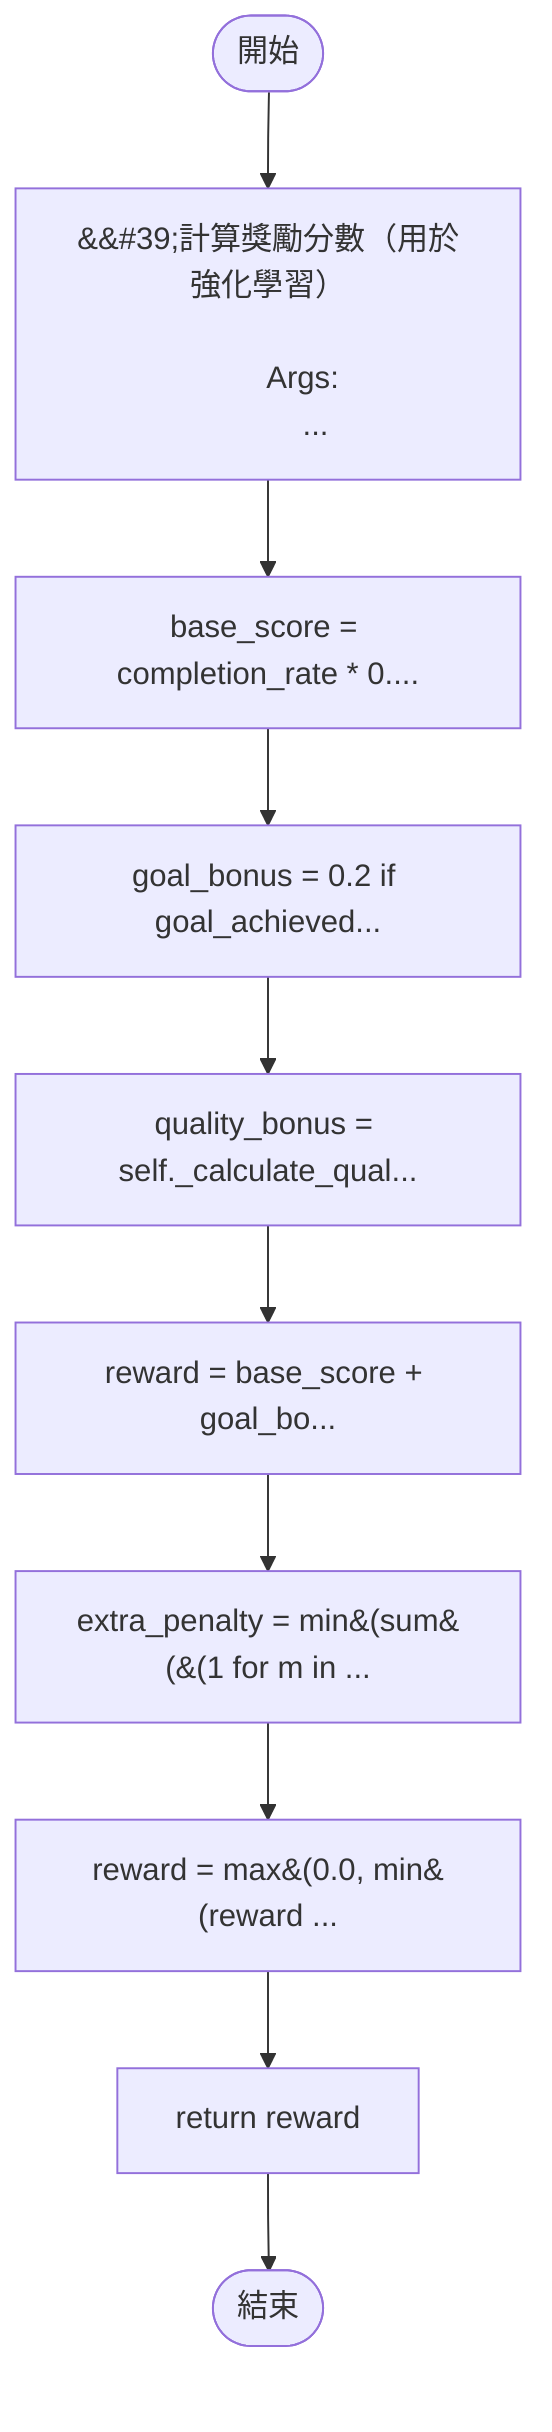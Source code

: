 flowchart TB
    n1([開始])
    n2([結束])
    n3[&amp;&#35;39;計算獎勵分數（用於強化學習）\n\n        Args:\n           ...]
    n4[base_score = completion_rate * 0....]
    n5[goal_bonus = 0.2 if goal_achieved...]
    n6[quality_bonus = self._calculate_qual...]
    n7[reward = base_score + goal_bo...]
    n8[extra_penalty = min&#40;sum&#40;&#40;1 for m in ...]
    n9[reward = max&#40;0.0, min&#40;reward ...]
    n10[return reward]
    n1 --> n3
    n3 --> n4
    n4 --> n5
    n5 --> n6
    n6 --> n7
    n7 --> n8
    n8 --> n9
    n9 --> n10
    n10 --> n2